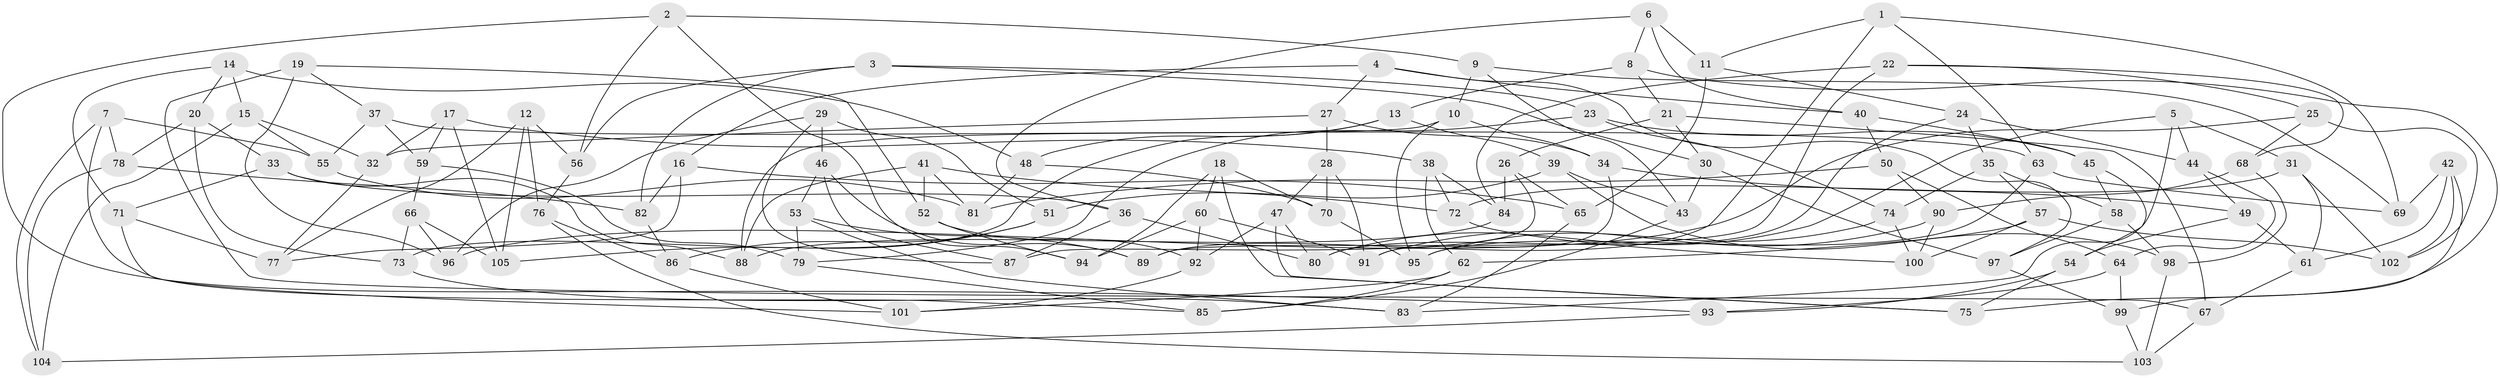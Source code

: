 // coarse degree distribution, {4: 0.726027397260274, 5: 0.136986301369863, 3: 0.0958904109589041, 7: 0.0136986301369863, 17: 0.0136986301369863, 11: 0.0136986301369863}
// Generated by graph-tools (version 1.1) at 2025/01/03/04/25 22:01:38]
// undirected, 105 vertices, 210 edges
graph export_dot {
graph [start="1"]
  node [color=gray90,style=filled];
  1;
  2;
  3;
  4;
  5;
  6;
  7;
  8;
  9;
  10;
  11;
  12;
  13;
  14;
  15;
  16;
  17;
  18;
  19;
  20;
  21;
  22;
  23;
  24;
  25;
  26;
  27;
  28;
  29;
  30;
  31;
  32;
  33;
  34;
  35;
  36;
  37;
  38;
  39;
  40;
  41;
  42;
  43;
  44;
  45;
  46;
  47;
  48;
  49;
  50;
  51;
  52;
  53;
  54;
  55;
  56;
  57;
  58;
  59;
  60;
  61;
  62;
  63;
  64;
  65;
  66;
  67;
  68;
  69;
  70;
  71;
  72;
  73;
  74;
  75;
  76;
  77;
  78;
  79;
  80;
  81;
  82;
  83;
  84;
  85;
  86;
  87;
  88;
  89;
  90;
  91;
  92;
  93;
  94;
  95;
  96;
  97;
  98;
  99;
  100;
  101;
  102;
  103;
  104;
  105;
  1 -- 89;
  1 -- 69;
  1 -- 63;
  1 -- 11;
  2 -- 93;
  2 -- 94;
  2 -- 9;
  2 -- 56;
  3 -- 30;
  3 -- 56;
  3 -- 82;
  3 -- 23;
  4 -- 27;
  4 -- 40;
  4 -- 97;
  4 -- 16;
  5 -- 31;
  5 -- 44;
  5 -- 83;
  5 -- 80;
  6 -- 36;
  6 -- 11;
  6 -- 40;
  6 -- 8;
  7 -- 78;
  7 -- 55;
  7 -- 85;
  7 -- 104;
  8 -- 13;
  8 -- 21;
  8 -- 75;
  9 -- 43;
  9 -- 69;
  9 -- 10;
  10 -- 34;
  10 -- 88;
  10 -- 95;
  11 -- 65;
  11 -- 24;
  12 -- 77;
  12 -- 56;
  12 -- 76;
  12 -- 105;
  13 -- 48;
  13 -- 73;
  13 -- 39;
  14 -- 71;
  14 -- 20;
  14 -- 48;
  14 -- 15;
  15 -- 104;
  15 -- 32;
  15 -- 55;
  16 -- 82;
  16 -- 77;
  16 -- 65;
  17 -- 59;
  17 -- 105;
  17 -- 38;
  17 -- 32;
  18 -- 60;
  18 -- 94;
  18 -- 70;
  18 -- 75;
  19 -- 96;
  19 -- 67;
  19 -- 37;
  19 -- 52;
  20 -- 73;
  20 -- 78;
  20 -- 33;
  21 -- 30;
  21 -- 67;
  21 -- 26;
  22 -- 25;
  22 -- 68;
  22 -- 89;
  22 -- 84;
  23 -- 79;
  23 -- 45;
  23 -- 74;
  24 -- 80;
  24 -- 44;
  24 -- 35;
  25 -- 68;
  25 -- 96;
  25 -- 102;
  26 -- 87;
  26 -- 65;
  26 -- 84;
  27 -- 28;
  27 -- 32;
  27 -- 34;
  28 -- 47;
  28 -- 70;
  28 -- 91;
  29 -- 87;
  29 -- 46;
  29 -- 96;
  29 -- 51;
  30 -- 43;
  30 -- 97;
  31 -- 72;
  31 -- 102;
  31 -- 61;
  32 -- 77;
  33 -- 88;
  33 -- 71;
  33 -- 36;
  34 -- 91;
  34 -- 49;
  35 -- 74;
  35 -- 57;
  35 -- 58;
  36 -- 80;
  36 -- 87;
  37 -- 55;
  37 -- 59;
  37 -- 63;
  38 -- 72;
  38 -- 84;
  38 -- 62;
  39 -- 43;
  39 -- 98;
  39 -- 51;
  40 -- 45;
  40 -- 50;
  41 -- 72;
  41 -- 88;
  41 -- 81;
  41 -- 52;
  42 -- 69;
  42 -- 99;
  42 -- 61;
  42 -- 102;
  43 -- 85;
  44 -- 49;
  44 -- 64;
  45 -- 58;
  45 -- 54;
  46 -- 87;
  46 -- 53;
  46 -- 89;
  47 -- 75;
  47 -- 80;
  47 -- 92;
  48 -- 70;
  48 -- 81;
  49 -- 61;
  49 -- 54;
  50 -- 64;
  50 -- 81;
  50 -- 90;
  51 -- 105;
  51 -- 86;
  52 -- 92;
  52 -- 94;
  53 -- 79;
  53 -- 83;
  53 -- 89;
  54 -- 93;
  54 -- 75;
  55 -- 81;
  56 -- 76;
  57 -- 100;
  57 -- 102;
  57 -- 62;
  58 -- 98;
  58 -- 97;
  59 -- 79;
  59 -- 66;
  60 -- 94;
  60 -- 91;
  60 -- 92;
  61 -- 67;
  62 -- 85;
  62 -- 101;
  63 -- 69;
  63 -- 95;
  64 -- 93;
  64 -- 99;
  65 -- 83;
  66 -- 73;
  66 -- 105;
  66 -- 96;
  67 -- 103;
  68 -- 90;
  68 -- 98;
  70 -- 95;
  71 -- 101;
  71 -- 77;
  72 -- 100;
  73 -- 83;
  74 -- 100;
  74 -- 95;
  76 -- 103;
  76 -- 86;
  78 -- 82;
  78 -- 104;
  79 -- 85;
  82 -- 86;
  84 -- 88;
  86 -- 101;
  90 -- 100;
  90 -- 91;
  92 -- 101;
  93 -- 104;
  97 -- 99;
  98 -- 103;
  99 -- 103;
}
